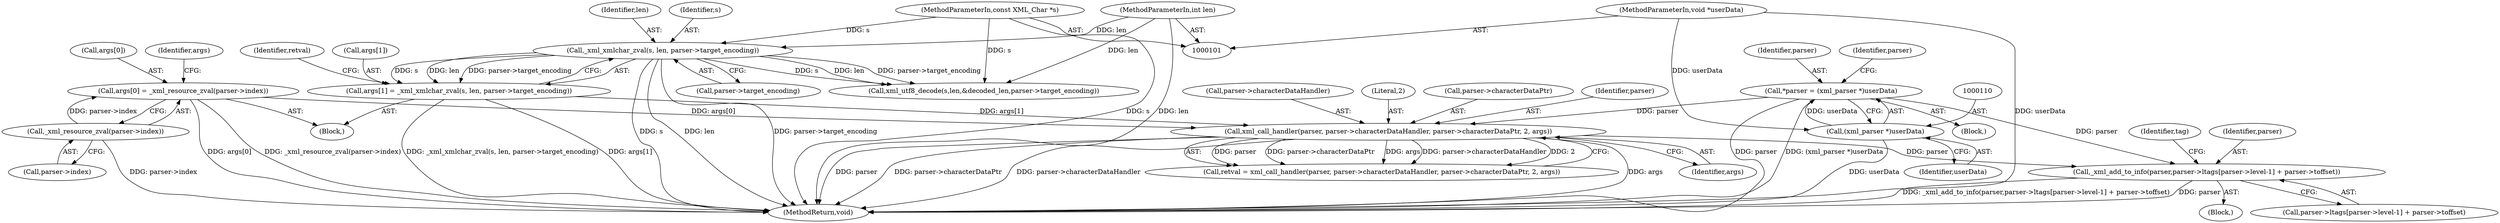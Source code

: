 digraph "0_php_dccda88f27a084bcbbb30198ace12b4e7ae961cc_4@array" {
"1000398" [label="(Call,_xml_add_to_info(parser,parser->ltags[parser->level-1] + parser->toffset))"];
"1000107" [label="(Call,*parser = (xml_parser *)userData)"];
"1000109" [label="(Call,(xml_parser *)userData)"];
"1000102" [label="(MethodParameterIn,void *userData)"];
"1000143" [label="(Call,xml_call_handler(parser, parser->characterDataHandler, parser->characterDataPtr, 2, args))"];
"1000122" [label="(Call,args[0] = _xml_resource_zval(parser->index))"];
"1000126" [label="(Call,_xml_resource_zval(parser->index))"];
"1000130" [label="(Call,args[1] = _xml_xmlchar_zval(s, len, parser->target_encoding))"];
"1000134" [label="(Call,_xml_xmlchar_zval(s, len, parser->target_encoding))"];
"1000103" [label="(MethodParameterIn,const XML_Char *s)"];
"1000104" [label="(MethodParameterIn,int len)"];
"1000393" [label="(Block,)"];
"1000109" [label="(Call,(xml_parser *)userData)"];
"1000111" [label="(Identifier,userData)"];
"1000132" [label="(Identifier,args)"];
"1000131" [label="(Call,args[1])"];
"1000471" [label="(MethodReturn,void)"];
"1000107" [label="(Call,*parser = (xml_parser *)userData)"];
"1000127" [label="(Call,parser->index)"];
"1000113" [label="(Identifier,parser)"];
"1000145" [label="(Call,parser->characterDataHandler)"];
"1000414" [label="(Identifier,tag)"];
"1000143" [label="(Call,xml_call_handler(parser, parser->characterDataHandler, parser->characterDataPtr, 2, args))"];
"1000121" [label="(Block,)"];
"1000142" [label="(Identifier,retval)"];
"1000171" [label="(Call,xml_utf8_decode(s,len,&decoded_len,parser->target_encoding))"];
"1000126" [label="(Call,_xml_resource_zval(parser->index))"];
"1000135" [label="(Identifier,s)"];
"1000136" [label="(Identifier,len)"];
"1000399" [label="(Identifier,parser)"];
"1000102" [label="(MethodParameterIn,void *userData)"];
"1000152" [label="(Identifier,args)"];
"1000141" [label="(Call,retval = xml_call_handler(parser, parser->characterDataHandler, parser->characterDataPtr, 2, args))"];
"1000103" [label="(MethodParameterIn,const XML_Char *s)"];
"1000122" [label="(Call,args[0] = _xml_resource_zval(parser->index))"];
"1000104" [label="(MethodParameterIn,int len)"];
"1000151" [label="(Literal,2)"];
"1000137" [label="(Call,parser->target_encoding)"];
"1000105" [label="(Block,)"];
"1000108" [label="(Identifier,parser)"];
"1000148" [label="(Call,parser->characterDataPtr)"];
"1000144" [label="(Identifier,parser)"];
"1000130" [label="(Call,args[1] = _xml_xmlchar_zval(s, len, parser->target_encoding))"];
"1000123" [label="(Call,args[0])"];
"1000400" [label="(Call,parser->ltags[parser->level-1] + parser->toffset)"];
"1000398" [label="(Call,_xml_add_to_info(parser,parser->ltags[parser->level-1] + parser->toffset))"];
"1000134" [label="(Call,_xml_xmlchar_zval(s, len, parser->target_encoding))"];
"1000398" -> "1000393"  [label="AST: "];
"1000398" -> "1000400"  [label="CFG: "];
"1000399" -> "1000398"  [label="AST: "];
"1000400" -> "1000398"  [label="AST: "];
"1000414" -> "1000398"  [label="CFG: "];
"1000398" -> "1000471"  [label="DDG: _xml_add_to_info(parser,parser->ltags[parser->level-1] + parser->toffset)"];
"1000398" -> "1000471"  [label="DDG: parser"];
"1000107" -> "1000398"  [label="DDG: parser"];
"1000143" -> "1000398"  [label="DDG: parser"];
"1000107" -> "1000105"  [label="AST: "];
"1000107" -> "1000109"  [label="CFG: "];
"1000108" -> "1000107"  [label="AST: "];
"1000109" -> "1000107"  [label="AST: "];
"1000113" -> "1000107"  [label="CFG: "];
"1000107" -> "1000471"  [label="DDG: parser"];
"1000107" -> "1000471"  [label="DDG: (xml_parser *)userData"];
"1000109" -> "1000107"  [label="DDG: userData"];
"1000107" -> "1000143"  [label="DDG: parser"];
"1000109" -> "1000111"  [label="CFG: "];
"1000110" -> "1000109"  [label="AST: "];
"1000111" -> "1000109"  [label="AST: "];
"1000109" -> "1000471"  [label="DDG: userData"];
"1000102" -> "1000109"  [label="DDG: userData"];
"1000102" -> "1000101"  [label="AST: "];
"1000102" -> "1000471"  [label="DDG: userData"];
"1000143" -> "1000141"  [label="AST: "];
"1000143" -> "1000152"  [label="CFG: "];
"1000144" -> "1000143"  [label="AST: "];
"1000145" -> "1000143"  [label="AST: "];
"1000148" -> "1000143"  [label="AST: "];
"1000151" -> "1000143"  [label="AST: "];
"1000152" -> "1000143"  [label="AST: "];
"1000141" -> "1000143"  [label="CFG: "];
"1000143" -> "1000471"  [label="DDG: args"];
"1000143" -> "1000471"  [label="DDG: parser"];
"1000143" -> "1000471"  [label="DDG: parser->characterDataPtr"];
"1000143" -> "1000471"  [label="DDG: parser->characterDataHandler"];
"1000143" -> "1000141"  [label="DDG: parser"];
"1000143" -> "1000141"  [label="DDG: parser->characterDataPtr"];
"1000143" -> "1000141"  [label="DDG: args"];
"1000143" -> "1000141"  [label="DDG: parser->characterDataHandler"];
"1000143" -> "1000141"  [label="DDG: 2"];
"1000122" -> "1000143"  [label="DDG: args[0]"];
"1000130" -> "1000143"  [label="DDG: args[1]"];
"1000122" -> "1000121"  [label="AST: "];
"1000122" -> "1000126"  [label="CFG: "];
"1000123" -> "1000122"  [label="AST: "];
"1000126" -> "1000122"  [label="AST: "];
"1000132" -> "1000122"  [label="CFG: "];
"1000122" -> "1000471"  [label="DDG: _xml_resource_zval(parser->index)"];
"1000122" -> "1000471"  [label="DDG: args[0]"];
"1000126" -> "1000122"  [label="DDG: parser->index"];
"1000126" -> "1000127"  [label="CFG: "];
"1000127" -> "1000126"  [label="AST: "];
"1000126" -> "1000471"  [label="DDG: parser->index"];
"1000130" -> "1000121"  [label="AST: "];
"1000130" -> "1000134"  [label="CFG: "];
"1000131" -> "1000130"  [label="AST: "];
"1000134" -> "1000130"  [label="AST: "];
"1000142" -> "1000130"  [label="CFG: "];
"1000130" -> "1000471"  [label="DDG: _xml_xmlchar_zval(s, len, parser->target_encoding)"];
"1000130" -> "1000471"  [label="DDG: args[1]"];
"1000134" -> "1000130"  [label="DDG: s"];
"1000134" -> "1000130"  [label="DDG: len"];
"1000134" -> "1000130"  [label="DDG: parser->target_encoding"];
"1000134" -> "1000137"  [label="CFG: "];
"1000135" -> "1000134"  [label="AST: "];
"1000136" -> "1000134"  [label="AST: "];
"1000137" -> "1000134"  [label="AST: "];
"1000134" -> "1000471"  [label="DDG: s"];
"1000134" -> "1000471"  [label="DDG: len"];
"1000134" -> "1000471"  [label="DDG: parser->target_encoding"];
"1000103" -> "1000134"  [label="DDG: s"];
"1000104" -> "1000134"  [label="DDG: len"];
"1000134" -> "1000171"  [label="DDG: s"];
"1000134" -> "1000171"  [label="DDG: len"];
"1000134" -> "1000171"  [label="DDG: parser->target_encoding"];
"1000103" -> "1000101"  [label="AST: "];
"1000103" -> "1000471"  [label="DDG: s"];
"1000103" -> "1000171"  [label="DDG: s"];
"1000104" -> "1000101"  [label="AST: "];
"1000104" -> "1000471"  [label="DDG: len"];
"1000104" -> "1000171"  [label="DDG: len"];
}
